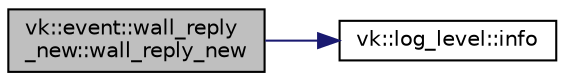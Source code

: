 digraph "vk::event::wall_reply_new::wall_reply_new"
{
 // LATEX_PDF_SIZE
  edge [fontname="Helvetica",fontsize="10",labelfontname="Helvetica",labelfontsize="10"];
  node [fontname="Helvetica",fontsize="10",shape=record];
  rankdir="LR";
  Node1 [label="vk::event::wall_reply\l_new::wall_reply_new",height=0.2,width=0.4,color="black", fillcolor="grey75", style="filled", fontcolor="black",tooltip=" "];
  Node1 -> Node2 [color="midnightblue",fontsize="10",style="solid",fontname="Helvetica"];
  Node2 [label="vk::log_level::info",height=0.2,width=0.4,color="black", fillcolor="white", style="filled",URL="$namespacevk_1_1log__level.html#a7bb0469622d630d921b80d9e838bf91f",tooltip=" "];
}
